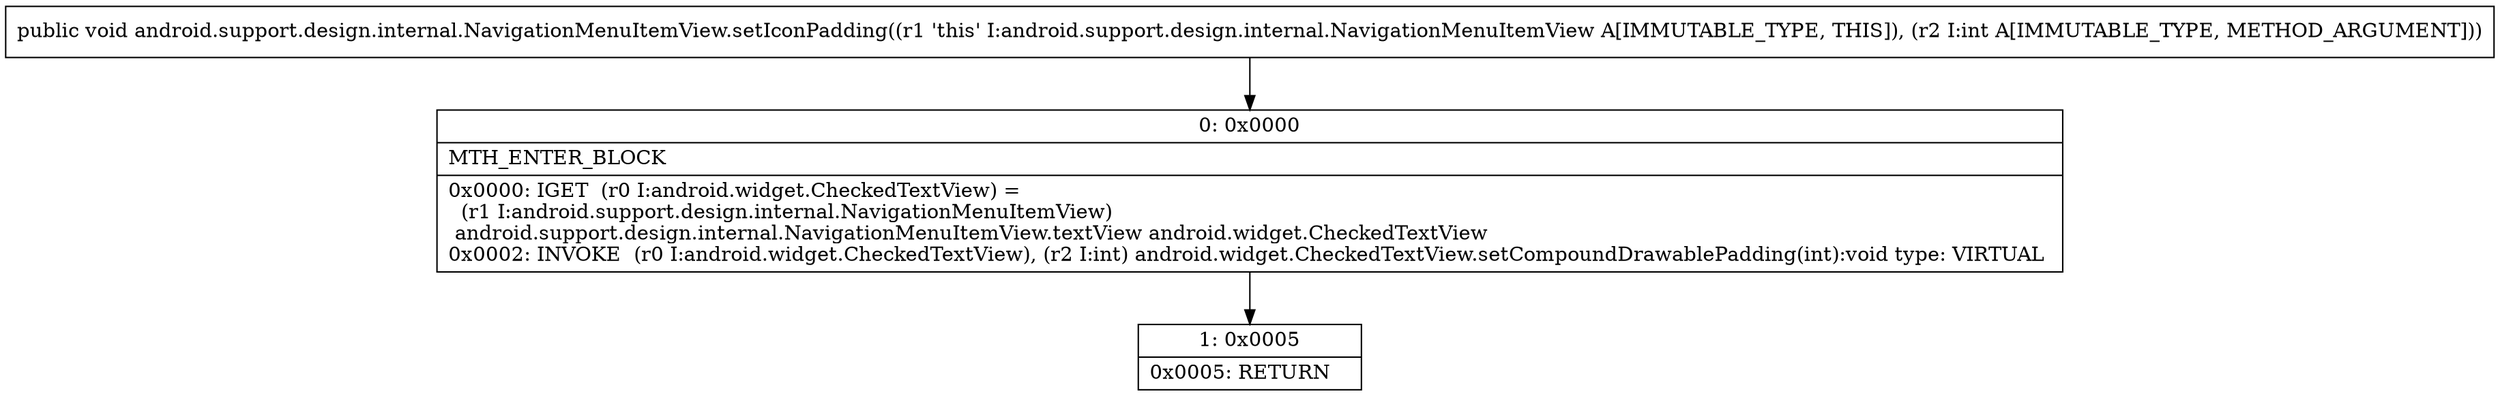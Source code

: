 digraph "CFG forandroid.support.design.internal.NavigationMenuItemView.setIconPadding(I)V" {
Node_0 [shape=record,label="{0\:\ 0x0000|MTH_ENTER_BLOCK\l|0x0000: IGET  (r0 I:android.widget.CheckedTextView) = \l  (r1 I:android.support.design.internal.NavigationMenuItemView)\l android.support.design.internal.NavigationMenuItemView.textView android.widget.CheckedTextView \l0x0002: INVOKE  (r0 I:android.widget.CheckedTextView), (r2 I:int) android.widget.CheckedTextView.setCompoundDrawablePadding(int):void type: VIRTUAL \l}"];
Node_1 [shape=record,label="{1\:\ 0x0005|0x0005: RETURN   \l}"];
MethodNode[shape=record,label="{public void android.support.design.internal.NavigationMenuItemView.setIconPadding((r1 'this' I:android.support.design.internal.NavigationMenuItemView A[IMMUTABLE_TYPE, THIS]), (r2 I:int A[IMMUTABLE_TYPE, METHOD_ARGUMENT])) }"];
MethodNode -> Node_0;
Node_0 -> Node_1;
}

